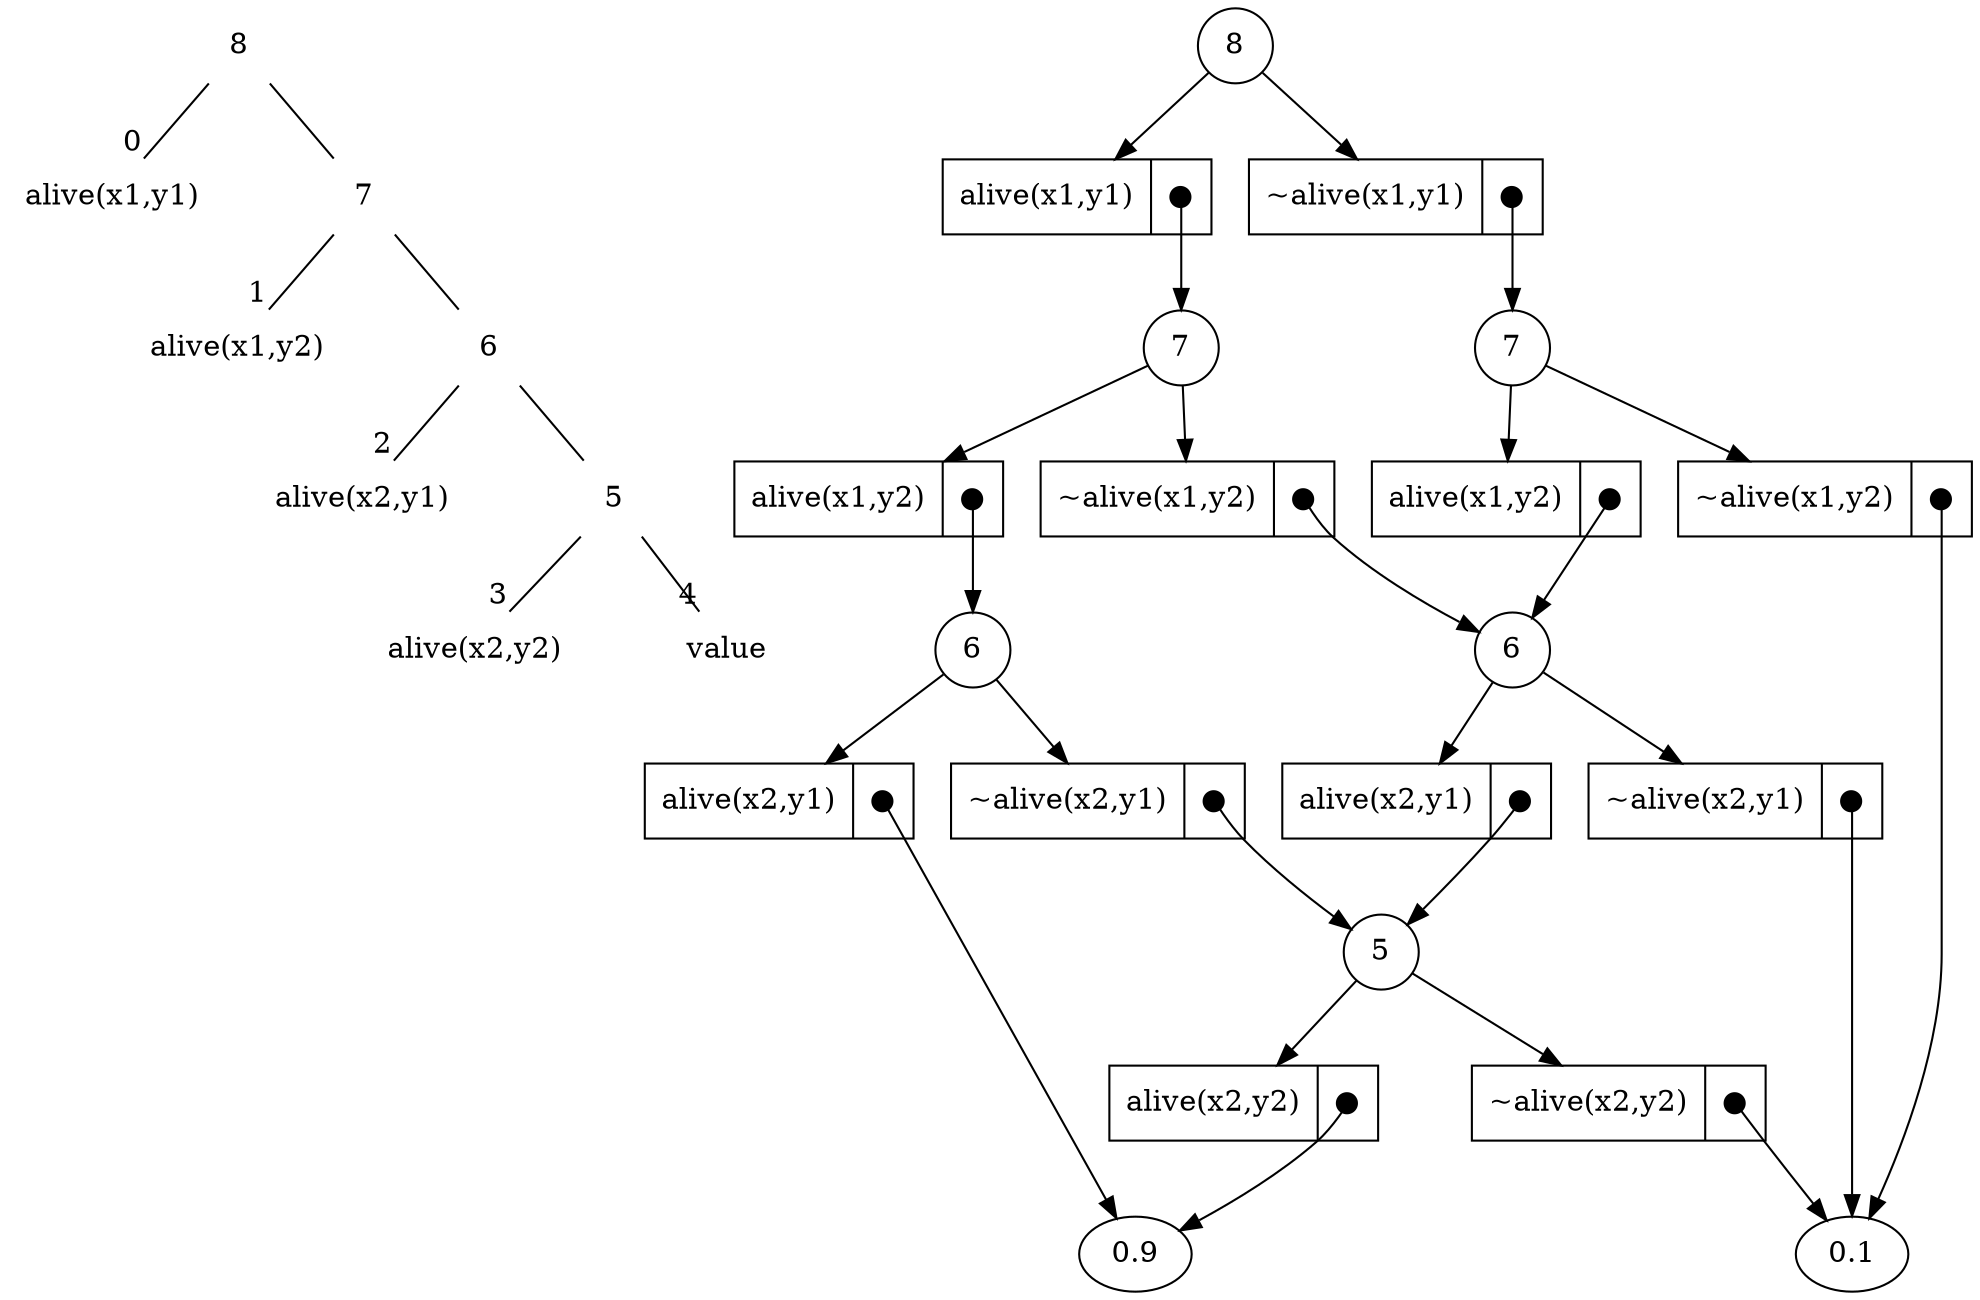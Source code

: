 digraph sdd {
  graph [ordering="out"]
  v5 [shape=none,label="5"]
  v3 [shape=none,label="alive(x2,y2)"]
  v5 -> v3 [arrowhead=none,headlabel=3]
  v4 [shape=none,label="value"]
  v5 -> v4 [arrowhead=none,headlabel=4]
  v3_4 [label="",width=.1,style=invis]
  v3 -> v3_4 [style=invis]
  {rank=same v3 -> v3_4 -> v4 [style=invis]}
  v6 [shape=none,label="6"]
  v2 [shape=none,label="alive(x2,y1)"]
  v6 -> v2 [arrowhead=none,headlabel=2]
  v6 -> v5 [arrowhead=none]
  v2_5 [label="",width=.1,style=invis]
  v2 -> v2_5 [style=invis]
  {rank=same v2 -> v2_5 -> v5 [style=invis]}
  v7 [shape=none,label="7"]
  v1 [shape=none,label="alive(x1,y2)"]
  v7 -> v1 [arrowhead=none,headlabel=1]
  v7 -> v6 [arrowhead=none]
  v1_6 [label="",width=.1,style=invis]
  v1 -> v1_6 [style=invis]
  {rank=same v1 -> v1_6 -> v6 [style=invis]}
  v8 [shape=none,label="8"]
  v0 [shape=none,label="alive(x1,y1)"]
  v8 -> v0 [arrowhead=none,headlabel=0]
  v8 -> v7 [arrowhead=none]
  v0_7 [label="",width=.1,style=invis]
  v0 -> v0_7 [style=invis]
  {rank=same v0 -> v0_7 -> v7 [style=invis]}
  d0 [shape=circle,label="8"]
  d1 [shape=circle,label="7"]
  d2 [shape=circle,label="6"]
  e4 [shape=record,label="<f0> alive(x2,y1)|<f1> ●"]
  d2 -> e4
  d4 [shape=circle,label="5"]
  e6 [shape=record,label="<f0> alive(x2,y2)|<f1> ●"]
  d4 -> e6
  e7 [shape=record,label="<f0> ~alive(x2,y2)|<f1> ●"]
  d4 -> e7
  { rank=same; e6; e7; }
  e8 [shape=record,label="<f0> ~alive(x2,y1)|<f1> ●"]
  e8:f1:c -> d4 [tailclip=false]
  d2 -> e8
  { rank=same; e4; e8; }
  e9 [shape=record,label="<f0> alive(x1,y2)|<f1> ●"]
  e9:f1:c -> d2 [tailclip=false]
  d1 -> e9
  d9 [shape=circle,label="6"]
  e11 [shape=record,label="<f0> alive(x2,y1)|<f1> ●"]
  e11:f1:c -> d4 [tailclip=false]
  d9 -> e11
  e12 [shape=record,label="<f0> ~alive(x2,y1)|<f1> ●"]
  d9 -> e12
  { rank=same; e11; e12; }
  e13 [shape=record,label="<f0> ~alive(x1,y2)|<f1> ●"]
  e13:f1:c -> d9 [tailclip=false]
  d1 -> e13
  { rank=same; e9; e13; }
  e14 [shape=record,label="<f0> alive(x1,y1)|<f1> ●"]
  e14:f1:c -> d1 [tailclip=false]
  d0 -> e14
  d14 [shape=circle,label="7"]
  e16 [shape=record,label="<f0> alive(x1,y2)|<f1> ●"]
  e16:f1:c -> d9 [tailclip=false]
  d14 -> e16
  e17 [shape=record,label="<f0> ~alive(x1,y2)|<f1> ●"]
  d14 -> e17
  { rank=same; e16; e17; }
  e18 [shape=record,label="<f0> ~alive(x1,y1)|<f1> ●"]
  e18:f1:c -> d14 [tailclip=false]
  d0 -> e18
  { rank=same; e14; e18; }
  { rank=same; value1; value2; }
  value1 [label="0.1"]
  value2 [label="0.9"]
  e17:f1:c -> value1 [tailclip=false]
  e12:f1:c -> value1 [tailclip=false]
  e7:f1:c -> value1 [tailclip=false]
  e4:f1:c -> value2 [tailclip=false]
  e6:f1:c -> value2 [tailclip=false]
}
